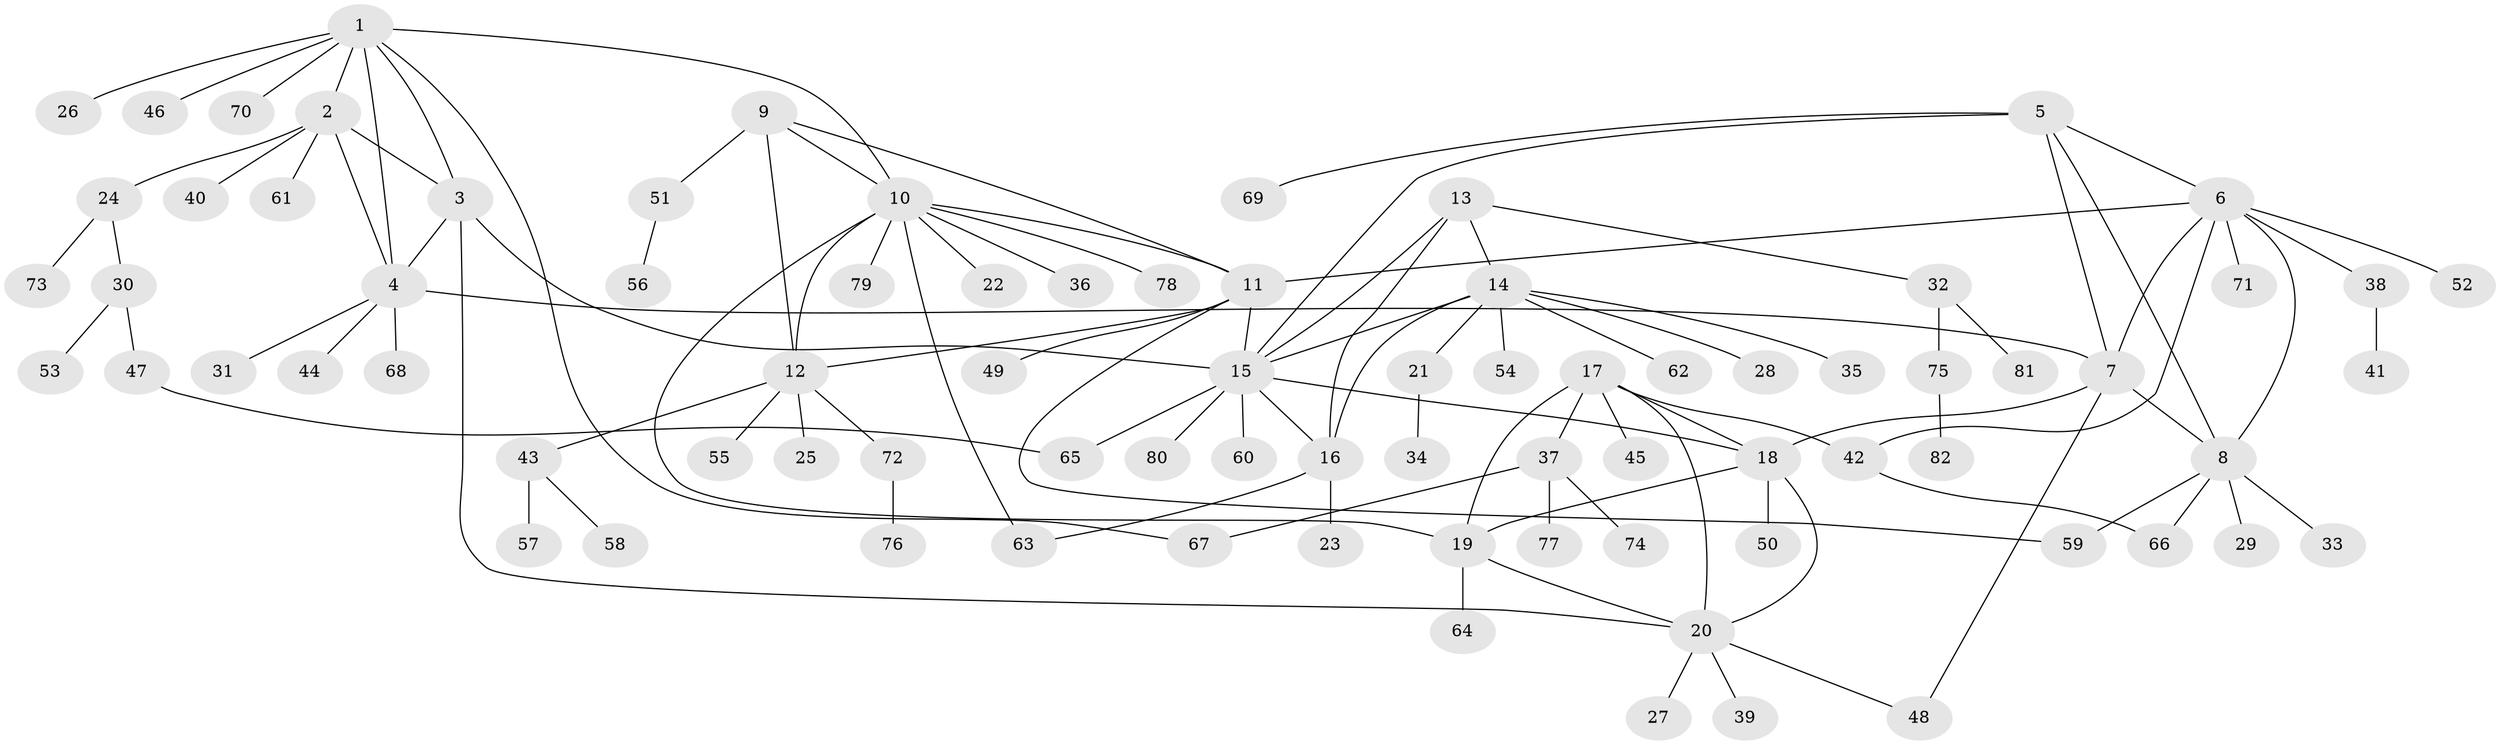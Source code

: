 // coarse degree distribution, {7: 0.04, 5: 0.12, 6: 0.12, 4: 0.06, 9: 0.04, 3: 0.04, 1: 0.44, 2: 0.14}
// Generated by graph-tools (version 1.1) at 2025/52/03/04/25 22:52:26]
// undirected, 82 vertices, 109 edges
graph export_dot {
  node [color=gray90,style=filled];
  1;
  2;
  3;
  4;
  5;
  6;
  7;
  8;
  9;
  10;
  11;
  12;
  13;
  14;
  15;
  16;
  17;
  18;
  19;
  20;
  21;
  22;
  23;
  24;
  25;
  26;
  27;
  28;
  29;
  30;
  31;
  32;
  33;
  34;
  35;
  36;
  37;
  38;
  39;
  40;
  41;
  42;
  43;
  44;
  45;
  46;
  47;
  48;
  49;
  50;
  51;
  52;
  53;
  54;
  55;
  56;
  57;
  58;
  59;
  60;
  61;
  62;
  63;
  64;
  65;
  66;
  67;
  68;
  69;
  70;
  71;
  72;
  73;
  74;
  75;
  76;
  77;
  78;
  79;
  80;
  81;
  82;
  1 -- 2;
  1 -- 3;
  1 -- 4;
  1 -- 10;
  1 -- 26;
  1 -- 46;
  1 -- 67;
  1 -- 70;
  2 -- 3;
  2 -- 4;
  2 -- 24;
  2 -- 40;
  2 -- 61;
  3 -- 4;
  3 -- 15;
  3 -- 20;
  4 -- 7;
  4 -- 31;
  4 -- 44;
  4 -- 68;
  5 -- 6;
  5 -- 7;
  5 -- 8;
  5 -- 15;
  5 -- 69;
  6 -- 7;
  6 -- 8;
  6 -- 11;
  6 -- 38;
  6 -- 42;
  6 -- 52;
  6 -- 71;
  7 -- 8;
  7 -- 18;
  7 -- 48;
  8 -- 29;
  8 -- 33;
  8 -- 59;
  8 -- 66;
  9 -- 10;
  9 -- 11;
  9 -- 12;
  9 -- 51;
  10 -- 11;
  10 -- 12;
  10 -- 19;
  10 -- 22;
  10 -- 36;
  10 -- 63;
  10 -- 78;
  10 -- 79;
  11 -- 12;
  11 -- 15;
  11 -- 49;
  11 -- 59;
  12 -- 25;
  12 -- 43;
  12 -- 55;
  12 -- 72;
  13 -- 14;
  13 -- 15;
  13 -- 16;
  13 -- 32;
  14 -- 15;
  14 -- 16;
  14 -- 21;
  14 -- 28;
  14 -- 35;
  14 -- 54;
  14 -- 62;
  15 -- 16;
  15 -- 18;
  15 -- 60;
  15 -- 65;
  15 -- 80;
  16 -- 23;
  16 -- 63;
  17 -- 18;
  17 -- 19;
  17 -- 20;
  17 -- 37;
  17 -- 42;
  17 -- 45;
  18 -- 19;
  18 -- 20;
  18 -- 50;
  19 -- 20;
  19 -- 64;
  20 -- 27;
  20 -- 39;
  20 -- 48;
  21 -- 34;
  24 -- 30;
  24 -- 73;
  30 -- 47;
  30 -- 53;
  32 -- 75;
  32 -- 81;
  37 -- 67;
  37 -- 74;
  37 -- 77;
  38 -- 41;
  42 -- 66;
  43 -- 57;
  43 -- 58;
  47 -- 65;
  51 -- 56;
  72 -- 76;
  75 -- 82;
}
